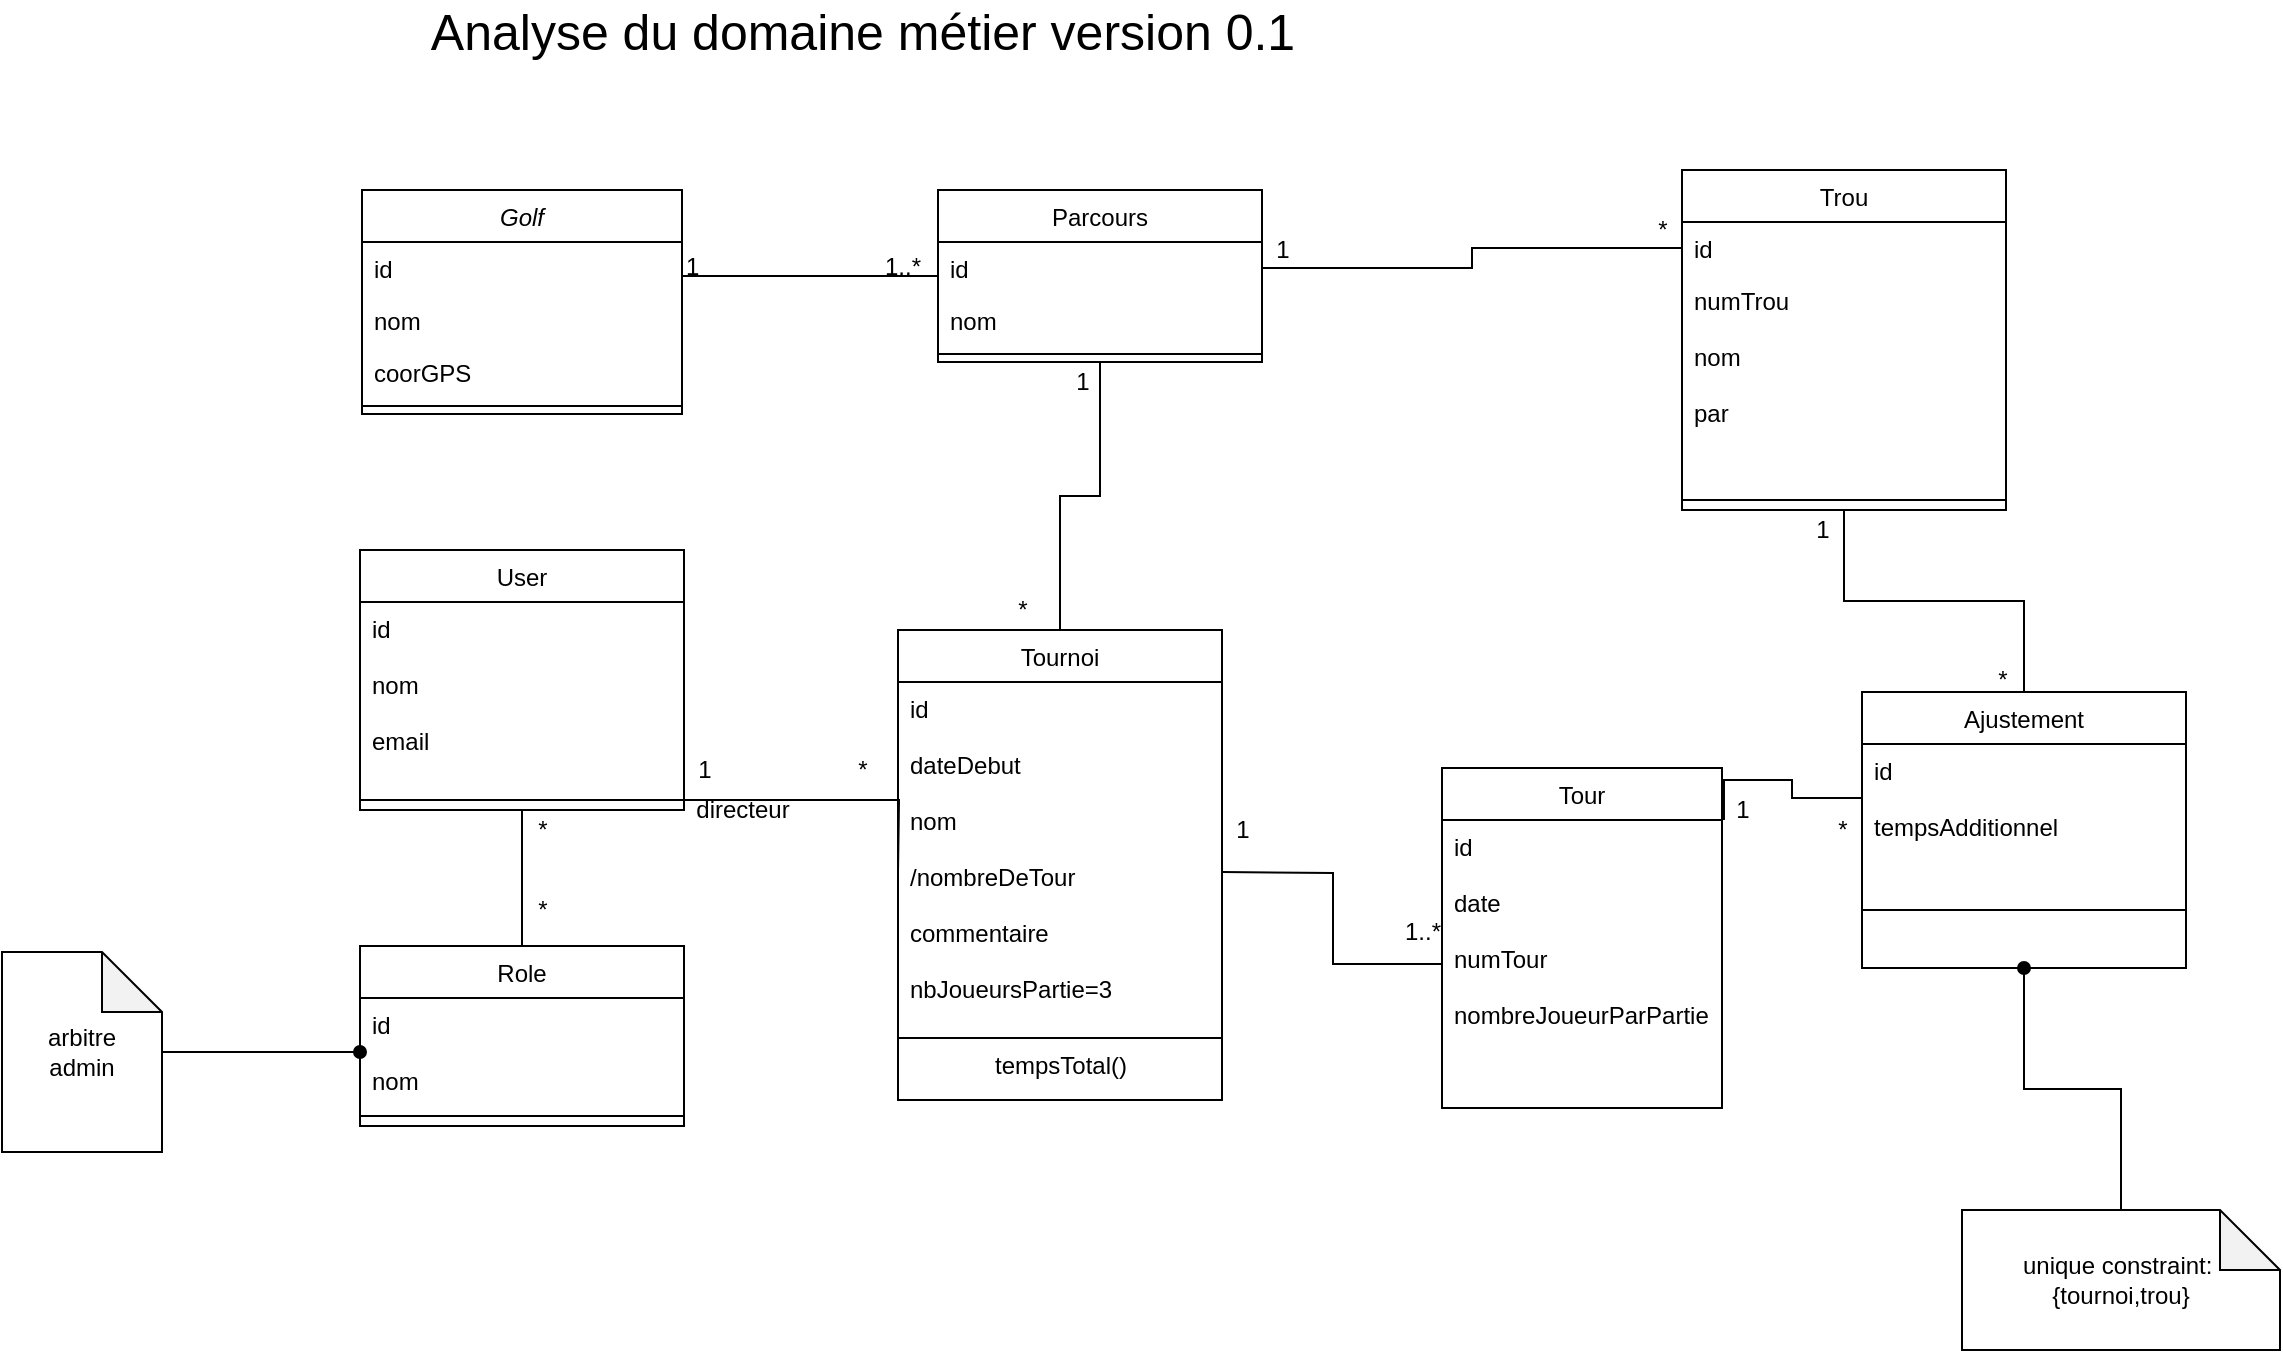 <mxfile version="14.6.6" type="embed"><diagram id="C5RBs43oDa-KdzZeNtuy" name="Page-1"><mxGraphModel dx="1147" dy="527" grid="1" gridSize="10" guides="1" tooltips="1" connect="1" arrows="1" fold="1" page="1" pageScale="1" pageWidth="827" pageHeight="1169" math="0" shadow="0"><root><mxCell id="WIyWlLk6GJQsqaUBKTNV-0"/><mxCell id="WIyWlLk6GJQsqaUBKTNV-1" parent="WIyWlLk6GJQsqaUBKTNV-0"/><mxCell id="zkfFHV4jXpPFQw0GAbJ--0" value="Golf" style="swimlane;fontStyle=2;align=center;verticalAlign=top;childLayout=stackLayout;horizontal=1;startSize=26;horizontalStack=0;resizeParent=1;resizeLast=0;collapsible=1;marginBottom=0;rounded=0;shadow=0;strokeWidth=1;" parent="WIyWlLk6GJQsqaUBKTNV-1" vertex="1"><mxGeometry x="220" y="120" width="160" height="112" as="geometry"><mxRectangle x="230" y="140" width="160" height="26" as="alternateBounds"/></mxGeometry></mxCell><mxCell id="zkfFHV4jXpPFQw0GAbJ--1" value="id" style="text;align=left;verticalAlign=top;spacingLeft=4;spacingRight=4;overflow=hidden;rotatable=0;points=[[0,0.5],[1,0.5]];portConstraint=eastwest;" parent="zkfFHV4jXpPFQw0GAbJ--0" vertex="1"><mxGeometry y="26" width="160" height="26" as="geometry"/></mxCell><mxCell id="zkfFHV4jXpPFQw0GAbJ--2" value="nom" style="text;align=left;verticalAlign=top;spacingLeft=4;spacingRight=4;overflow=hidden;rotatable=0;points=[[0,0.5],[1,0.5]];portConstraint=eastwest;rounded=0;shadow=0;html=0;" parent="zkfFHV4jXpPFQw0GAbJ--0" vertex="1"><mxGeometry y="52" width="160" height="26" as="geometry"/></mxCell><mxCell id="zkfFHV4jXpPFQw0GAbJ--3" value="coorGPS" style="text;align=left;verticalAlign=top;spacingLeft=4;spacingRight=4;overflow=hidden;rotatable=0;points=[[0,0.5],[1,0.5]];portConstraint=eastwest;rounded=0;shadow=0;html=0;" parent="zkfFHV4jXpPFQw0GAbJ--0" vertex="1"><mxGeometry y="78" width="160" height="26" as="geometry"/></mxCell><mxCell id="zkfFHV4jXpPFQw0GAbJ--4" value="" style="line;html=1;strokeWidth=1;align=left;verticalAlign=middle;spacingTop=-1;spacingLeft=3;spacingRight=3;rotatable=0;labelPosition=right;points=[];portConstraint=eastwest;" parent="zkfFHV4jXpPFQw0GAbJ--0" vertex="1"><mxGeometry y="104" width="160" height="8" as="geometry"/></mxCell><mxCell id="zkfFHV4jXpPFQw0GAbJ--17" value="Parcours" style="swimlane;fontStyle=0;align=center;verticalAlign=top;childLayout=stackLayout;horizontal=1;startSize=26;horizontalStack=0;resizeParent=1;resizeLast=0;collapsible=1;marginBottom=0;rounded=0;shadow=0;strokeWidth=1;" parent="WIyWlLk6GJQsqaUBKTNV-1" vertex="1"><mxGeometry x="508" y="120" width="162" height="86" as="geometry"><mxRectangle x="550" y="140" width="160" height="26" as="alternateBounds"/></mxGeometry></mxCell><mxCell id="zkfFHV4jXpPFQw0GAbJ--18" value="id" style="text;align=left;verticalAlign=top;spacingLeft=4;spacingRight=4;overflow=hidden;rotatable=0;points=[[0,0.5],[1,0.5]];portConstraint=eastwest;" parent="zkfFHV4jXpPFQw0GAbJ--17" vertex="1"><mxGeometry y="26" width="162" height="26" as="geometry"/></mxCell><mxCell id="zkfFHV4jXpPFQw0GAbJ--19" value="nom" style="text;align=left;verticalAlign=top;spacingLeft=4;spacingRight=4;overflow=hidden;rotatable=0;points=[[0,0.5],[1,0.5]];portConstraint=eastwest;rounded=0;shadow=0;html=0;" parent="zkfFHV4jXpPFQw0GAbJ--17" vertex="1"><mxGeometry y="52" width="162" height="26" as="geometry"/></mxCell><mxCell id="zkfFHV4jXpPFQw0GAbJ--23" value="" style="line;html=1;strokeWidth=1;align=left;verticalAlign=middle;spacingTop=-1;spacingLeft=3;spacingRight=3;rotatable=0;labelPosition=right;points=[];portConstraint=eastwest;" parent="zkfFHV4jXpPFQw0GAbJ--17" vertex="1"><mxGeometry y="78" width="162" height="8" as="geometry"/></mxCell><mxCell id="zkfFHV4jXpPFQw0GAbJ--26" value="" style="shadow=0;strokeWidth=1;rounded=0;endFill=0;edgeStyle=elbowEdgeStyle;elbow=vertical;endArrow=none;" parent="WIyWlLk6GJQsqaUBKTNV-1" source="zkfFHV4jXpPFQw0GAbJ--0" target="zkfFHV4jXpPFQw0GAbJ--17" edge="1"><mxGeometry x="0.5" y="41" relative="1" as="geometry"><mxPoint x="380" y="192" as="sourcePoint"/><mxPoint x="540" y="192" as="targetPoint"/><mxPoint x="-40" y="32" as="offset"/></mxGeometry></mxCell><mxCell id="zkfFHV4jXpPFQw0GAbJ--27" value="1" style="resizable=0;align=left;verticalAlign=bottom;labelBackgroundColor=none;fontSize=12;" parent="zkfFHV4jXpPFQw0GAbJ--26" connectable="0" vertex="1"><mxGeometry x="-1" relative="1" as="geometry"><mxPoint y="4" as="offset"/></mxGeometry></mxCell><mxCell id="zkfFHV4jXpPFQw0GAbJ--28" value="1..*" style="resizable=0;align=right;verticalAlign=bottom;labelBackgroundColor=none;fontSize=12;" parent="zkfFHV4jXpPFQw0GAbJ--26" connectable="0" vertex="1"><mxGeometry x="1" relative="1" as="geometry"><mxPoint x="-7" y="4" as="offset"/></mxGeometry></mxCell><mxCell id="fnOl6n97a9d5pVbvR_Em-35" style="edgeStyle=orthogonalEdgeStyle;rounded=0;orthogonalLoop=1;jettySize=auto;html=1;endArrow=none;endFill=0;" parent="WIyWlLk6GJQsqaUBKTNV-1" source="fnOl6n97a9d5pVbvR_Em-1" target="fnOl6n97a9d5pVbvR_Em-13" edge="1"><mxGeometry relative="1" as="geometry"/></mxCell><mxCell id="fnOl6n97a9d5pVbvR_Em-50" style="edgeStyle=orthogonalEdgeStyle;rounded=0;orthogonalLoop=1;jettySize=auto;html=1;entryX=0.5;entryY=0;entryDx=0;entryDy=0;endArrow=none;endFill=0;" parent="WIyWlLk6GJQsqaUBKTNV-1" source="fnOl6n97a9d5pVbvR_Em-28" target="fnOl6n97a9d5pVbvR_Em-17" edge="1"><mxGeometry relative="1" as="geometry"/></mxCell><mxCell id="fnOl6n97a9d5pVbvR_Em-28" value="User&#10;" style="swimlane;fontStyle=0;align=center;verticalAlign=top;childLayout=stackLayout;horizontal=1;startSize=26;horizontalStack=0;resizeParent=1;resizeLast=0;collapsible=1;marginBottom=0;rounded=0;shadow=0;strokeWidth=1;" parent="WIyWlLk6GJQsqaUBKTNV-1" vertex="1"><mxGeometry x="219" y="300" width="162" height="130" as="geometry"><mxRectangle x="550" y="140" width="160" height="26" as="alternateBounds"/></mxGeometry></mxCell><mxCell id="fnOl6n97a9d5pVbvR_Em-29" value="id&#10;&#10;nom&#10;&#10;email" style="text;align=left;verticalAlign=top;spacingLeft=4;spacingRight=4;overflow=hidden;rotatable=0;points=[[0,0.5],[1,0.5]];portConstraint=eastwest;" parent="fnOl6n97a9d5pVbvR_Em-28" vertex="1"><mxGeometry y="26" width="162" height="94" as="geometry"/></mxCell><mxCell id="fnOl6n97a9d5pVbvR_Em-30" value="" style="line;html=1;strokeWidth=1;align=left;verticalAlign=middle;spacingTop=-1;spacingLeft=3;spacingRight=3;rotatable=0;labelPosition=right;points=[];portConstraint=eastwest;" parent="fnOl6n97a9d5pVbvR_Em-28" vertex="1"><mxGeometry y="120" width="162" height="10" as="geometry"/></mxCell><mxCell id="fnOl6n97a9d5pVbvR_Em-31" style="edgeStyle=orthogonalEdgeStyle;rounded=0;orthogonalLoop=1;jettySize=auto;html=1;entryX=0;entryY=0.5;entryDx=0;entryDy=0;endArrow=none;endFill=0;" parent="WIyWlLk6GJQsqaUBKTNV-1" source="zkfFHV4jXpPFQw0GAbJ--18" target="fnOl6n97a9d5pVbvR_Em-2" edge="1"><mxGeometry relative="1" as="geometry"/></mxCell><mxCell id="fnOl6n97a9d5pVbvR_Em-32" value="1" style="text;html=1;align=center;verticalAlign=middle;resizable=0;points=[];autosize=1;" parent="WIyWlLk6GJQsqaUBKTNV-1" vertex="1"><mxGeometry x="670" y="140" width="20" height="20" as="geometry"/></mxCell><mxCell id="fnOl6n97a9d5pVbvR_Em-33" value="*" style="text;html=1;align=center;verticalAlign=middle;resizable=0;points=[];autosize=1;" parent="WIyWlLk6GJQsqaUBKTNV-1" vertex="1"><mxGeometry x="860" y="130" width="20" height="20" as="geometry"/></mxCell><mxCell id="fnOl6n97a9d5pVbvR_Em-36" value="1" style="text;html=1;align=center;verticalAlign=middle;resizable=0;points=[];autosize=1;" parent="WIyWlLk6GJQsqaUBKTNV-1" vertex="1"><mxGeometry x="940" y="280" width="20" height="20" as="geometry"/></mxCell><mxCell id="fnOl6n97a9d5pVbvR_Em-37" value="*" style="text;html=1;align=center;verticalAlign=middle;resizable=0;points=[];autosize=1;" parent="WIyWlLk6GJQsqaUBKTNV-1" vertex="1"><mxGeometry x="1030" y="355" width="20" height="20" as="geometry"/></mxCell><mxCell id="fnOl6n97a9d5pVbvR_Em-39" value="1..*" style="text;html=1;align=center;verticalAlign=middle;resizable=0;points=[];autosize=1;" parent="WIyWlLk6GJQsqaUBKTNV-1" vertex="1"><mxGeometry x="735" y="481" width="30" height="20" as="geometry"/></mxCell><mxCell id="fnOl6n97a9d5pVbvR_Em-40" value="1" style="text;html=1;align=center;verticalAlign=middle;resizable=0;points=[];autosize=1;" parent="WIyWlLk6GJQsqaUBKTNV-1" vertex="1"><mxGeometry x="650" y="430" width="20" height="20" as="geometry"/></mxCell><mxCell id="fnOl6n97a9d5pVbvR_Em-42" style="edgeStyle=orthogonalEdgeStyle;rounded=0;orthogonalLoop=1;jettySize=auto;html=1;entryX=0.778;entryY=0.5;entryDx=0;entryDy=0;entryPerimeter=0;endArrow=none;endFill=0;" parent="WIyWlLk6GJQsqaUBKTNV-1" target="fnOl6n97a9d5pVbvR_Em-30" edge="1"><mxGeometry relative="1" as="geometry"><mxPoint x="488" y="461" as="sourcePoint"/></mxGeometry></mxCell><mxCell id="fnOl6n97a9d5pVbvR_Em-46" value="*" style="text;html=1;align=center;verticalAlign=middle;resizable=0;points=[];autosize=1;" parent="WIyWlLk6GJQsqaUBKTNV-1" vertex="1"><mxGeometry x="460" y="400" width="20" height="20" as="geometry"/></mxCell><mxCell id="fnOl6n97a9d5pVbvR_Em-47" value="1" style="text;html=1;align=center;verticalAlign=middle;resizable=0;points=[];autosize=1;" parent="WIyWlLk6GJQsqaUBKTNV-1" vertex="1"><mxGeometry x="381" y="400" width="20" height="20" as="geometry"/></mxCell><mxCell id="fnOl6n97a9d5pVbvR_Em-48" value="directeur" style="text;html=1;align=center;verticalAlign=middle;resizable=0;points=[];autosize=1;" parent="WIyWlLk6GJQsqaUBKTNV-1" vertex="1"><mxGeometry x="380" y="420" width="60" height="20" as="geometry"/></mxCell><mxCell id="fnOl6n97a9d5pVbvR_Em-51" value="*" style="text;html=1;align=center;verticalAlign=middle;resizable=0;points=[];autosize=1;" parent="WIyWlLk6GJQsqaUBKTNV-1" vertex="1"><mxGeometry x="300" y="430" width="20" height="20" as="geometry"/></mxCell><mxCell id="fnOl6n97a9d5pVbvR_Em-52" value="*" style="text;html=1;align=center;verticalAlign=middle;resizable=0;points=[];autosize=1;" parent="WIyWlLk6GJQsqaUBKTNV-1" vertex="1"><mxGeometry x="300" y="470" width="20" height="20" as="geometry"/></mxCell><mxCell id="fnOl6n97a9d5pVbvR_Em-55" style="edgeStyle=orthogonalEdgeStyle;rounded=0;orthogonalLoop=1;jettySize=auto;html=1;entryX=0.5;entryY=1;entryDx=0;entryDy=0;endArrow=oval;endFill=1;" parent="WIyWlLk6GJQsqaUBKTNV-1" source="fnOl6n97a9d5pVbvR_Em-53" target="fnOl6n97a9d5pVbvR_Em-13" edge="1"><mxGeometry relative="1" as="geometry"/></mxCell><mxCell id="fnOl6n97a9d5pVbvR_Em-53" value="unique constraint:&amp;nbsp;&lt;br&gt;{tournoi,trou}" style="shape=note;whiteSpace=wrap;html=1;backgroundOutline=1;darkOpacity=0.05;" parent="WIyWlLk6GJQsqaUBKTNV-1" vertex="1"><mxGeometry x="1020" y="630" width="159" height="70" as="geometry"/></mxCell><mxCell id="fnOl6n97a9d5pVbvR_Em-57" style="edgeStyle=orthogonalEdgeStyle;rounded=0;orthogonalLoop=1;jettySize=auto;html=1;endArrow=oval;endFill=1;" parent="WIyWlLk6GJQsqaUBKTNV-1" source="fnOl6n97a9d5pVbvR_Em-56" target="fnOl6n97a9d5pVbvR_Em-23" edge="1"><mxGeometry relative="1" as="geometry"/></mxCell><mxCell id="fnOl6n97a9d5pVbvR_Em-56" value="arbitre&lt;br&gt;admin" style="shape=note;whiteSpace=wrap;html=1;backgroundOutline=1;darkOpacity=0.05;" parent="WIyWlLk6GJQsqaUBKTNV-1" vertex="1"><mxGeometry x="40" y="501" width="80" height="100" as="geometry"/></mxCell><mxCell id="fnOl6n97a9d5pVbvR_Em-58" value="&lt;font style=&quot;font-size: 25px&quot;&gt;Analyse du domaine métier version 0.1&lt;/font&gt;" style="text;html=1;align=center;verticalAlign=middle;resizable=0;points=[];autosize=1;" parent="WIyWlLk6GJQsqaUBKTNV-1" vertex="1"><mxGeometry x="245" y="30" width="450" height="20" as="geometry"/></mxCell><mxCell id="3" style="edgeStyle=orthogonalEdgeStyle;rounded=0;orthogonalLoop=1;jettySize=auto;html=1;entryX=0.5;entryY=1;entryDx=0;entryDy=0;endArrow=none;endFill=0;" parent="WIyWlLk6GJQsqaUBKTNV-1" source="fnOl6n97a9d5pVbvR_Em-5" target="zkfFHV4jXpPFQw0GAbJ--17" edge="1"><mxGeometry relative="1" as="geometry"/></mxCell><mxCell id="4" value="1" style="text;html=1;align=center;verticalAlign=middle;resizable=0;points=[];autosize=1;" parent="WIyWlLk6GJQsqaUBKTNV-1" vertex="1"><mxGeometry x="570" y="206" width="20" height="20" as="geometry"/></mxCell><mxCell id="5" value="*" style="text;html=1;align=center;verticalAlign=middle;resizable=0;points=[];autosize=1;" parent="WIyWlLk6GJQsqaUBKTNV-1" vertex="1"><mxGeometry x="540" y="320" width="20" height="20" as="geometry"/></mxCell><mxCell id="fnOl6n97a9d5pVbvR_Em-17" value="Role" style="swimlane;fontStyle=0;align=center;verticalAlign=top;childLayout=stackLayout;horizontal=1;startSize=26;horizontalStack=0;resizeParent=1;resizeLast=0;collapsible=1;marginBottom=0;rounded=0;shadow=0;strokeWidth=1;" parent="WIyWlLk6GJQsqaUBKTNV-1" vertex="1"><mxGeometry x="219" y="498" width="162" height="90" as="geometry"><mxRectangle x="550" y="140" width="160" height="26" as="alternateBounds"/></mxGeometry></mxCell><mxCell id="fnOl6n97a9d5pVbvR_Em-23" value="id&#10;&#10;nom" style="text;align=left;verticalAlign=top;spacingLeft=4;spacingRight=4;overflow=hidden;rotatable=0;points=[[0,0.5],[1,0.5]];portConstraint=eastwest;" parent="fnOl6n97a9d5pVbvR_Em-17" vertex="1"><mxGeometry y="26" width="162" height="54" as="geometry"/></mxCell><mxCell id="fnOl6n97a9d5pVbvR_Em-18" value="" style="line;html=1;strokeWidth=1;align=left;verticalAlign=middle;spacingTop=-1;spacingLeft=3;spacingRight=3;rotatable=0;labelPosition=right;points=[];portConstraint=eastwest;" parent="fnOl6n97a9d5pVbvR_Em-17" vertex="1"><mxGeometry y="80" width="162" height="10" as="geometry"/></mxCell><mxCell id="fnOl6n97a9d5pVbvR_Em-1" value="Trou" style="swimlane;fontStyle=0;align=center;verticalAlign=top;childLayout=stackLayout;horizontal=1;startSize=26;horizontalStack=0;resizeParent=1;resizeLast=0;collapsible=1;marginBottom=0;rounded=0;shadow=0;strokeWidth=1;" parent="WIyWlLk6GJQsqaUBKTNV-1" vertex="1"><mxGeometry x="880" y="110" width="162" height="170" as="geometry"><mxRectangle x="550" y="140" width="160" height="26" as="alternateBounds"/></mxGeometry></mxCell><mxCell id="fnOl6n97a9d5pVbvR_Em-2" value="id" style="text;align=left;verticalAlign=top;spacingLeft=4;spacingRight=4;overflow=hidden;rotatable=0;points=[[0,0.5],[1,0.5]];portConstraint=eastwest;" parent="fnOl6n97a9d5pVbvR_Em-1" vertex="1"><mxGeometry y="26" width="162" height="26" as="geometry"/></mxCell><mxCell id="fnOl6n97a9d5pVbvR_Em-3" value="numTrou&#10;&#10;nom&#10;&#10;par&#10;" style="text;align=left;verticalAlign=top;spacingLeft=4;spacingRight=4;overflow=hidden;rotatable=0;points=[[0,0.5],[1,0.5]];portConstraint=eastwest;rounded=0;shadow=0;html=0;" parent="fnOl6n97a9d5pVbvR_Em-1" vertex="1"><mxGeometry y="52" width="162" height="108" as="geometry"/></mxCell><mxCell id="fnOl6n97a9d5pVbvR_Em-4" value="" style="line;html=1;strokeWidth=1;align=left;verticalAlign=middle;spacingTop=-1;spacingLeft=3;spacingRight=3;rotatable=0;labelPosition=right;points=[];portConstraint=eastwest;" parent="fnOl6n97a9d5pVbvR_Em-1" vertex="1"><mxGeometry y="160" width="162" height="10" as="geometry"/></mxCell><mxCell id="fnOl6n97a9d5pVbvR_Em-13" value="Ajustement" style="swimlane;fontStyle=0;align=center;verticalAlign=top;childLayout=stackLayout;horizontal=1;startSize=26;horizontalStack=0;resizeParent=1;resizeLast=0;collapsible=1;marginBottom=0;rounded=0;shadow=0;strokeWidth=1;" parent="WIyWlLk6GJQsqaUBKTNV-1" vertex="1"><mxGeometry x="970" y="371" width="162" height="138" as="geometry"><mxRectangle x="550" y="140" width="160" height="26" as="alternateBounds"/></mxGeometry></mxCell><mxCell id="fnOl6n97a9d5pVbvR_Em-15" value="id&#10;&#10;tempsAdditionnel&#10;" style="text;align=left;verticalAlign=top;spacingLeft=4;spacingRight=4;overflow=hidden;rotatable=0;points=[[0,0.5],[1,0.5]];portConstraint=eastwest;rounded=0;shadow=0;html=0;" parent="fnOl6n97a9d5pVbvR_Em-13" vertex="1"><mxGeometry y="26" width="162" height="54" as="geometry"/></mxCell><mxCell id="fnOl6n97a9d5pVbvR_Em-16" value="" style="line;html=1;strokeWidth=1;align=left;verticalAlign=middle;spacingTop=-1;spacingLeft=3;spacingRight=3;rotatable=0;labelPosition=right;points=[];portConstraint=eastwest;" parent="fnOl6n97a9d5pVbvR_Em-13" vertex="1"><mxGeometry y="80" width="162" height="58" as="geometry"/></mxCell><mxCell id="11" style="edgeStyle=orthogonalEdgeStyle;rounded=0;orthogonalLoop=1;jettySize=auto;html=1;entryX=1.007;entryY=0;entryDx=0;entryDy=0;entryPerimeter=0;endArrow=none;endFill=0;" parent="WIyWlLk6GJQsqaUBKTNV-1" source="fnOl6n97a9d5pVbvR_Em-15" target="8" edge="1"><mxGeometry relative="1" as="geometry"/></mxCell><mxCell id="12" style="edgeStyle=orthogonalEdgeStyle;rounded=0;orthogonalLoop=1;jettySize=auto;html=1;endArrow=none;endFill=0;" parent="WIyWlLk6GJQsqaUBKTNV-1" source="8" edge="1"><mxGeometry relative="1" as="geometry"><mxPoint x="650" y="461" as="targetPoint"/></mxGeometry></mxCell><mxCell id="fnOl6n97a9d5pVbvR_Em-5" value="Tournoi" style="swimlane;fontStyle=0;align=center;verticalAlign=top;childLayout=stackLayout;horizontal=1;startSize=26;horizontalStack=0;resizeParent=1;resizeLast=0;collapsible=1;marginBottom=0;rounded=0;shadow=0;strokeWidth=1;" parent="WIyWlLk6GJQsqaUBKTNV-1" vertex="1"><mxGeometry x="488" y="340" width="162" height="235" as="geometry"><mxRectangle x="550" y="140" width="160" height="26" as="alternateBounds"/></mxGeometry></mxCell><mxCell id="fnOl6n97a9d5pVbvR_Em-6" value="id&#10;&#10;dateDebut&#10;&#10;nom&#10;&#10;/nombreDeTour&#10;&#10;commentaire&#10;&#10;nbJoueursPartie=3&#10;&#10;" style="text;align=left;verticalAlign=top;spacingLeft=4;spacingRight=4;overflow=hidden;rotatable=0;points=[[0,0.5],[1,0.5]];portConstraint=eastwest;" parent="fnOl6n97a9d5pVbvR_Em-5" vertex="1"><mxGeometry y="26" width="162" height="174" as="geometry"/></mxCell><mxCell id="fnOl6n97a9d5pVbvR_Em-8" value="" style="line;html=1;strokeWidth=1;align=left;verticalAlign=middle;spacingTop=-1;spacingLeft=3;spacingRight=3;rotatable=0;labelPosition=right;points=[];portConstraint=eastwest;" parent="fnOl6n97a9d5pVbvR_Em-5" vertex="1"><mxGeometry y="200" width="162" height="8" as="geometry"/></mxCell><mxCell id="fnOl6n97a9d5pVbvR_Em-26" value="tempsTotal()" style="text;html=1;align=center;verticalAlign=middle;resizable=0;points=[];autosize=1;" parent="fnOl6n97a9d5pVbvR_Em-5" vertex="1"><mxGeometry y="208" width="162" height="20" as="geometry"/></mxCell><mxCell id="7" value="Tour" style="swimlane;fontStyle=0;childLayout=stackLayout;horizontal=1;startSize=26;fillColor=none;horizontalStack=0;resizeParent=1;resizeParentMax=0;resizeLast=0;collapsible=1;marginBottom=0;" parent="WIyWlLk6GJQsqaUBKTNV-1" vertex="1"><mxGeometry x="760" y="409" width="140" height="170" as="geometry"/></mxCell><mxCell id="8" value="id&#10;&#10;date&#10;&#10;numTour&#10;&#10;nombreJoueurParPartie&#10;" style="text;strokeColor=none;fillColor=none;align=left;verticalAlign=top;spacingLeft=4;spacingRight=4;overflow=hidden;rotatable=0;points=[[0,0.5],[1,0.5]];portConstraint=eastwest;" parent="7" vertex="1"><mxGeometry y="26" width="140" height="144" as="geometry"/></mxCell><mxCell id="16" value="1" style="text;html=1;align=center;verticalAlign=middle;resizable=0;points=[];autosize=1;" parent="WIyWlLk6GJQsqaUBKTNV-1" vertex="1"><mxGeometry x="900" y="420" width="20" height="20" as="geometry"/></mxCell><mxCell id="17" value="*" style="text;html=1;align=center;verticalAlign=middle;resizable=0;points=[];autosize=1;" parent="WIyWlLk6GJQsqaUBKTNV-1" vertex="1"><mxGeometry x="950" y="430" width="20" height="20" as="geometry"/></mxCell></root></mxGraphModel></diagram></mxfile>